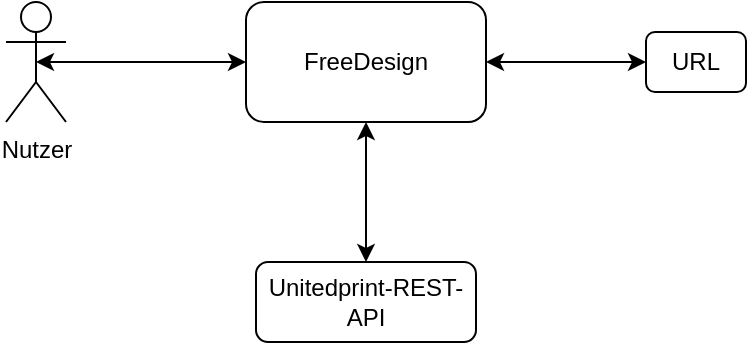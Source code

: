 <mxfile version="14.2.7" type="github">
  <diagram name="Page-1" id="e7e014a7-5840-1c2e-5031-d8a46d1fe8dd">
    <mxGraphModel dx="860" dy="770" grid="1" gridSize="10" guides="1" tooltips="1" connect="1" arrows="1" fold="1" page="1" pageScale="1" pageWidth="827" pageHeight="1169" background="#ffffff" math="0" shadow="0">
      <root>
        <mxCell id="0" />
        <mxCell id="1" parent="0" />
        <mxCell id="Fq0vWzaQhlxmSQQudH5W-42" value="FreeDesign" style="rounded=1;whiteSpace=wrap;html=1;" vertex="1" parent="1">
          <mxGeometry x="280" y="50" width="120" height="60" as="geometry" />
        </mxCell>
        <mxCell id="Fq0vWzaQhlxmSQQudH5W-44" value="Unitedprint-REST-API" style="rounded=1;whiteSpace=wrap;html=1;" vertex="1" parent="1">
          <mxGeometry x="285" y="180" width="110" height="40" as="geometry" />
        </mxCell>
        <mxCell id="Fq0vWzaQhlxmSQQudH5W-45" value="" style="endArrow=classic;startArrow=classic;html=1;entryX=0.5;entryY=1;entryDx=0;entryDy=0;exitX=0.5;exitY=0;exitDx=0;exitDy=0;" edge="1" parent="1" source="Fq0vWzaQhlxmSQQudH5W-44" target="Fq0vWzaQhlxmSQQudH5W-42">
          <mxGeometry width="50" height="50" relative="1" as="geometry">
            <mxPoint x="220" y="200" as="sourcePoint" />
            <mxPoint x="270" y="150" as="targetPoint" />
          </mxGeometry>
        </mxCell>
        <mxCell id="Fq0vWzaQhlxmSQQudH5W-46" value="Nutzer" style="shape=umlActor;verticalLabelPosition=bottom;verticalAlign=top;html=1;outlineConnect=0;" vertex="1" parent="1">
          <mxGeometry x="160" y="50" width="30" height="60" as="geometry" />
        </mxCell>
        <mxCell id="Fq0vWzaQhlxmSQQudH5W-47" value="" style="endArrow=classic;startArrow=classic;html=1;entryX=0;entryY=0.5;entryDx=0;entryDy=0;exitX=0.5;exitY=0.5;exitDx=0;exitDy=0;exitPerimeter=0;" edge="1" parent="1" source="Fq0vWzaQhlxmSQQudH5W-46" target="Fq0vWzaQhlxmSQQudH5W-42">
          <mxGeometry width="50" height="50" relative="1" as="geometry">
            <mxPoint x="220" y="170" as="sourcePoint" />
            <mxPoint x="270" y="120" as="targetPoint" />
          </mxGeometry>
        </mxCell>
        <mxCell id="Fq0vWzaQhlxmSQQudH5W-50" value="" style="endArrow=classic;startArrow=classic;html=1;exitX=1;exitY=0.5;exitDx=0;exitDy=0;" edge="1" parent="1" source="Fq0vWzaQhlxmSQQudH5W-42" target="Fq0vWzaQhlxmSQQudH5W-51">
          <mxGeometry width="50" height="50" relative="1" as="geometry">
            <mxPoint x="460" y="90" as="sourcePoint" />
            <mxPoint x="510" y="40" as="targetPoint" />
          </mxGeometry>
        </mxCell>
        <mxCell id="Fq0vWzaQhlxmSQQudH5W-51" value="URL" style="rounded=1;whiteSpace=wrap;html=1;" vertex="1" parent="1">
          <mxGeometry x="480" y="65" width="50" height="30" as="geometry" />
        </mxCell>
      </root>
    </mxGraphModel>
  </diagram>
</mxfile>
